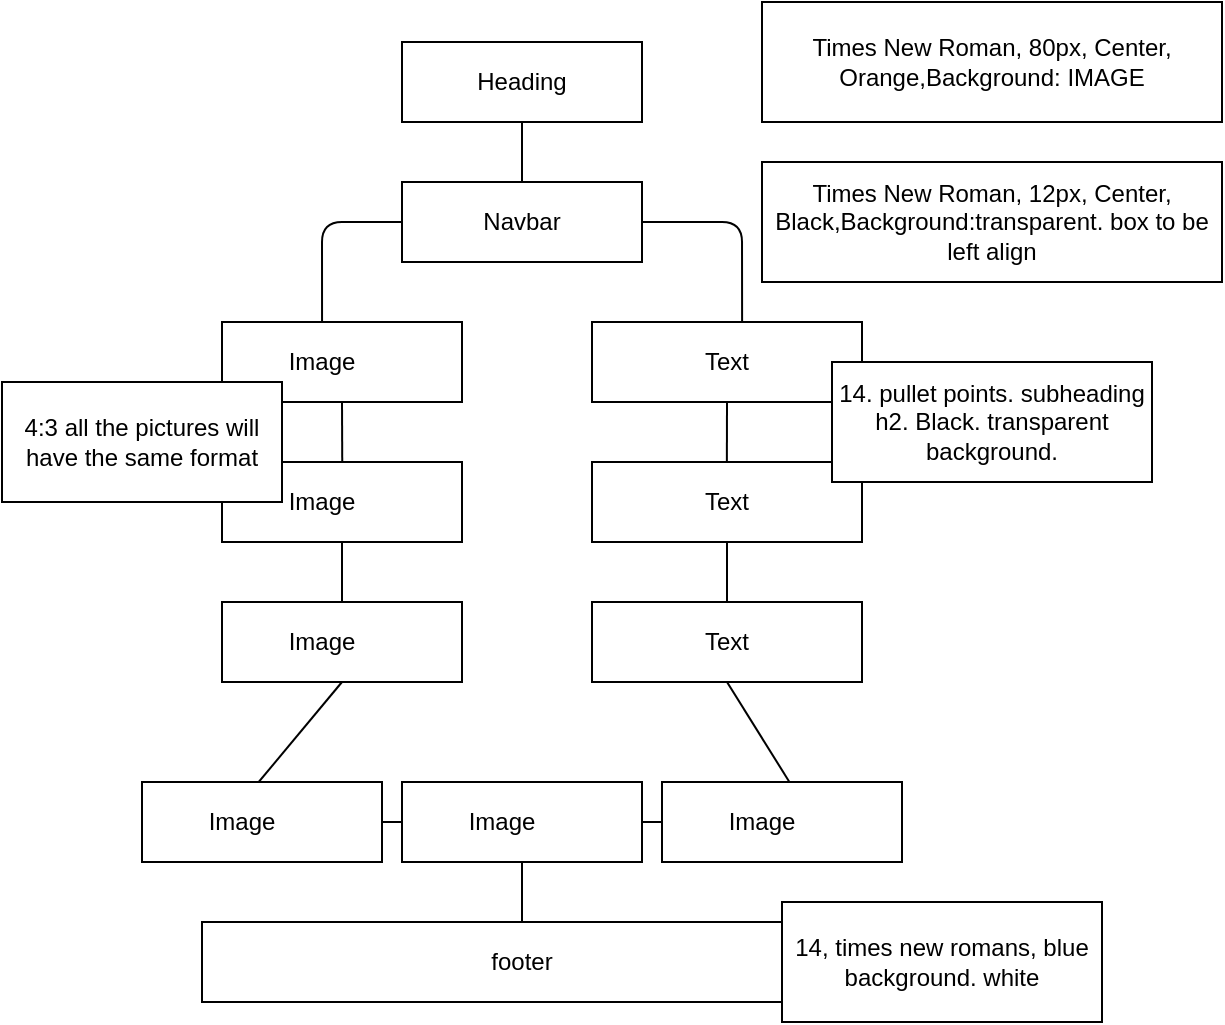 <mxfile>
    <diagram id="3hnKn93_nGpuL7Ahc6FB" name="Page-1">
        <mxGraphModel dx="1386" dy="825" grid="1" gridSize="10" guides="1" tooltips="1" connect="1" arrows="1" fold="1" page="1" pageScale="1" pageWidth="850" pageHeight="1100" math="0" shadow="0">
            <root>
                <mxCell id="0"/>
                <mxCell id="1" parent="0"/>
                <mxCell id="20" style="edgeStyle=none;html=1;exitX=0.5;exitY=1;exitDx=0;exitDy=0;" parent="1" source="2" target="3" edge="1">
                    <mxGeometry relative="1" as="geometry">
                        <Array as="points">
                            <mxPoint x="270" y="80"/>
                            <mxPoint x="270" y="100"/>
                        </Array>
                    </mxGeometry>
                </mxCell>
                <mxCell id="2" value="Heading" style="rounded=0;whiteSpace=wrap;html=1;" parent="1" vertex="1">
                    <mxGeometry x="210" y="20" width="120" height="40" as="geometry"/>
                </mxCell>
                <mxCell id="21" style="edgeStyle=none;html=1;exitX=1;exitY=0.5;exitDx=0;exitDy=0;entryX=0.556;entryY=0.25;entryDx=0;entryDy=0;entryPerimeter=0;" parent="1" source="3" target="5" edge="1">
                    <mxGeometry relative="1" as="geometry">
                        <Array as="points">
                            <mxPoint x="380" y="110"/>
                        </Array>
                    </mxGeometry>
                </mxCell>
                <mxCell id="22" style="edgeStyle=none;html=1;exitX=0;exitY=0.5;exitDx=0;exitDy=0;entryX=0.417;entryY=0.5;entryDx=0;entryDy=0;entryPerimeter=0;" parent="1" source="3" target="4" edge="1">
                    <mxGeometry relative="1" as="geometry">
                        <Array as="points">
                            <mxPoint x="170" y="110"/>
                        </Array>
                    </mxGeometry>
                </mxCell>
                <mxCell id="3" value="Navbar" style="rounded=0;whiteSpace=wrap;html=1;" parent="1" vertex="1">
                    <mxGeometry x="210" y="90" width="120" height="40" as="geometry"/>
                </mxCell>
                <mxCell id="26" style="edgeStyle=none;html=1;exitX=0.5;exitY=1;exitDx=0;exitDy=0;entryX=0.502;entryY=0.75;entryDx=0;entryDy=0;entryPerimeter=0;" parent="1" source="4" target="6" edge="1">
                    <mxGeometry relative="1" as="geometry"/>
                </mxCell>
                <mxCell id="4" value="Image&lt;span style=&quot;white-space: pre;&quot;&gt;&#9;&lt;/span&gt;" style="rounded=0;whiteSpace=wrap;html=1;" parent="1" vertex="1">
                    <mxGeometry x="120" y="160" width="120" height="40" as="geometry"/>
                </mxCell>
                <mxCell id="24" style="edgeStyle=none;html=1;exitX=0.5;exitY=1;exitDx=0;exitDy=0;entryX=0.499;entryY=0.75;entryDx=0;entryDy=0;entryPerimeter=0;" parent="1" source="5" target="7" edge="1">
                    <mxGeometry relative="1" as="geometry"/>
                </mxCell>
                <mxCell id="5" value="Text" style="rounded=0;whiteSpace=wrap;html=1;" parent="1" vertex="1">
                    <mxGeometry x="305" y="160" width="135" height="40" as="geometry"/>
                </mxCell>
                <mxCell id="27" style="edgeStyle=none;html=1;exitX=0.5;exitY=1;exitDx=0;exitDy=0;entryX=0.5;entryY=1;entryDx=0;entryDy=0;" parent="1" source="6" target="8" edge="1">
                    <mxGeometry relative="1" as="geometry"/>
                </mxCell>
                <mxCell id="6" value="Image&lt;span style=&quot;white-space: pre;&quot;&gt;&#9;&lt;/span&gt;" style="rounded=0;whiteSpace=wrap;html=1;" parent="1" vertex="1">
                    <mxGeometry x="120" y="230" width="120" height="40" as="geometry"/>
                </mxCell>
                <mxCell id="28" style="edgeStyle=none;html=1;exitX=0.5;exitY=1;exitDx=0;exitDy=0;entryX=0.5;entryY=1;entryDx=0;entryDy=0;" parent="1" source="7" target="9" edge="1">
                    <mxGeometry relative="1" as="geometry"/>
                </mxCell>
                <mxCell id="7" value="Text" style="rounded=0;whiteSpace=wrap;html=1;" parent="1" vertex="1">
                    <mxGeometry x="305" y="230" width="135" height="40" as="geometry"/>
                </mxCell>
                <mxCell id="29" style="edgeStyle=none;html=1;exitX=0.5;exitY=1;exitDx=0;exitDy=0;entryX=0.417;entryY=0.25;entryDx=0;entryDy=0;entryPerimeter=0;" parent="1" source="8" target="10" edge="1">
                    <mxGeometry relative="1" as="geometry"/>
                </mxCell>
                <mxCell id="8" value="Image&lt;span style=&quot;white-space: pre;&quot;&gt;&#9;&lt;/span&gt;" style="rounded=0;whiteSpace=wrap;html=1;" parent="1" vertex="1">
                    <mxGeometry x="120" y="300" width="120" height="40" as="geometry"/>
                </mxCell>
                <mxCell id="32" style="edgeStyle=none;html=1;exitX=0.5;exitY=1;exitDx=0;exitDy=0;entryX=0.583;entryY=0.25;entryDx=0;entryDy=0;entryPerimeter=0;" parent="1" source="9" target="12" edge="1">
                    <mxGeometry relative="1" as="geometry"/>
                </mxCell>
                <mxCell id="9" value="Text" style="rounded=0;whiteSpace=wrap;html=1;" parent="1" vertex="1">
                    <mxGeometry x="305" y="300" width="135" height="40" as="geometry"/>
                </mxCell>
                <mxCell id="31" style="edgeStyle=none;html=1;exitX=1;exitY=0.5;exitDx=0;exitDy=0;entryX=1;entryY=0.5;entryDx=0;entryDy=0;" parent="1" source="10" target="11" edge="1">
                    <mxGeometry relative="1" as="geometry"/>
                </mxCell>
                <mxCell id="10" value="Image&lt;span style=&quot;white-space: pre;&quot;&gt;&#9;&lt;/span&gt;" style="rounded=0;whiteSpace=wrap;html=1;" parent="1" vertex="1">
                    <mxGeometry x="80" y="390" width="120" height="40" as="geometry"/>
                </mxCell>
                <mxCell id="34" style="edgeStyle=none;html=1;exitX=0;exitY=0.5;exitDx=0;exitDy=0;entryX=0;entryY=0.5;entryDx=0;entryDy=0;" parent="1" source="12" target="11" edge="1">
                    <mxGeometry relative="1" as="geometry"/>
                </mxCell>
                <mxCell id="37" style="edgeStyle=none;html=1;exitX=0.5;exitY=1;exitDx=0;exitDy=0;entryX=0.5;entryY=1;entryDx=0;entryDy=0;" parent="1" source="11" target="13" edge="1">
                    <mxGeometry relative="1" as="geometry"/>
                </mxCell>
                <mxCell id="11" value="Image&lt;span style=&quot;white-space: pre;&quot;&gt;&#9;&lt;/span&gt;" style="rounded=0;whiteSpace=wrap;html=1;" parent="1" vertex="1">
                    <mxGeometry x="210" y="390" width="120" height="40" as="geometry"/>
                </mxCell>
                <mxCell id="12" value="Image&lt;span style=&quot;white-space: pre;&quot;&gt;&#9;&lt;/span&gt;" style="rounded=0;whiteSpace=wrap;html=1;" parent="1" vertex="1">
                    <mxGeometry x="340" y="390" width="120" height="40" as="geometry"/>
                </mxCell>
                <mxCell id="13" value="footer" style="rounded=0;whiteSpace=wrap;html=1;" parent="1" vertex="1">
                    <mxGeometry x="110" y="460" width="320" height="40" as="geometry"/>
                </mxCell>
                <mxCell id="14" value="Times New Roman, 80px, Center, Orange,Background: IMAGE" style="rounded=0;whiteSpace=wrap;html=1;" parent="1" vertex="1">
                    <mxGeometry x="390" width="230" height="60" as="geometry"/>
                </mxCell>
                <mxCell id="15" value="Times New Roman, 12px, Center, Black,Background:transparent. box to be left align" style="rounded=0;whiteSpace=wrap;html=1;" parent="1" vertex="1">
                    <mxGeometry x="390" y="80" width="230" height="60" as="geometry"/>
                </mxCell>
                <mxCell id="17" value="14. pullet points. subheading h2. Black. transparent background." style="rounded=0;whiteSpace=wrap;html=1;" parent="1" vertex="1">
                    <mxGeometry x="425" y="180" width="160" height="60" as="geometry"/>
                </mxCell>
                <mxCell id="18" value="4:3 all the pictures will have the same format" style="rounded=0;whiteSpace=wrap;html=1;" parent="1" vertex="1">
                    <mxGeometry x="10" y="190" width="140" height="60" as="geometry"/>
                </mxCell>
                <mxCell id="19" value="14, times new romans, blue background. white" style="rounded=0;whiteSpace=wrap;html=1;" parent="1" vertex="1">
                    <mxGeometry x="400" y="450" width="160" height="60" as="geometry"/>
                </mxCell>
            </root>
        </mxGraphModel>
    </diagram>
</mxfile>